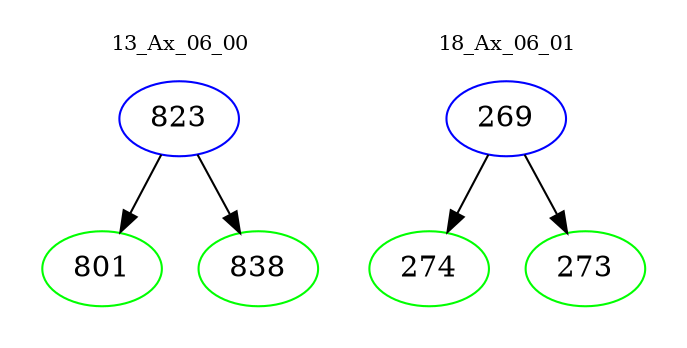 digraph{
subgraph cluster_0 {
color = white
label = "13_Ax_06_00";
fontsize=10;
T0_823 [label="823", color="blue"]
T0_823 -> T0_801 [color="black"]
T0_801 [label="801", color="green"]
T0_823 -> T0_838 [color="black"]
T0_838 [label="838", color="green"]
}
subgraph cluster_1 {
color = white
label = "18_Ax_06_01";
fontsize=10;
T1_269 [label="269", color="blue"]
T1_269 -> T1_274 [color="black"]
T1_274 [label="274", color="green"]
T1_269 -> T1_273 [color="black"]
T1_273 [label="273", color="green"]
}
}
